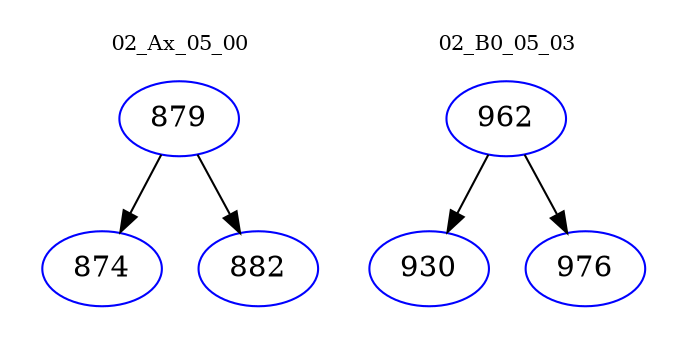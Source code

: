 digraph{
subgraph cluster_0 {
color = white
label = "02_Ax_05_00";
fontsize=10;
T0_879 [label="879", color="blue"]
T0_879 -> T0_874 [color="black"]
T0_874 [label="874", color="blue"]
T0_879 -> T0_882 [color="black"]
T0_882 [label="882", color="blue"]
}
subgraph cluster_1 {
color = white
label = "02_B0_05_03";
fontsize=10;
T1_962 [label="962", color="blue"]
T1_962 -> T1_930 [color="black"]
T1_930 [label="930", color="blue"]
T1_962 -> T1_976 [color="black"]
T1_976 [label="976", color="blue"]
}
}
